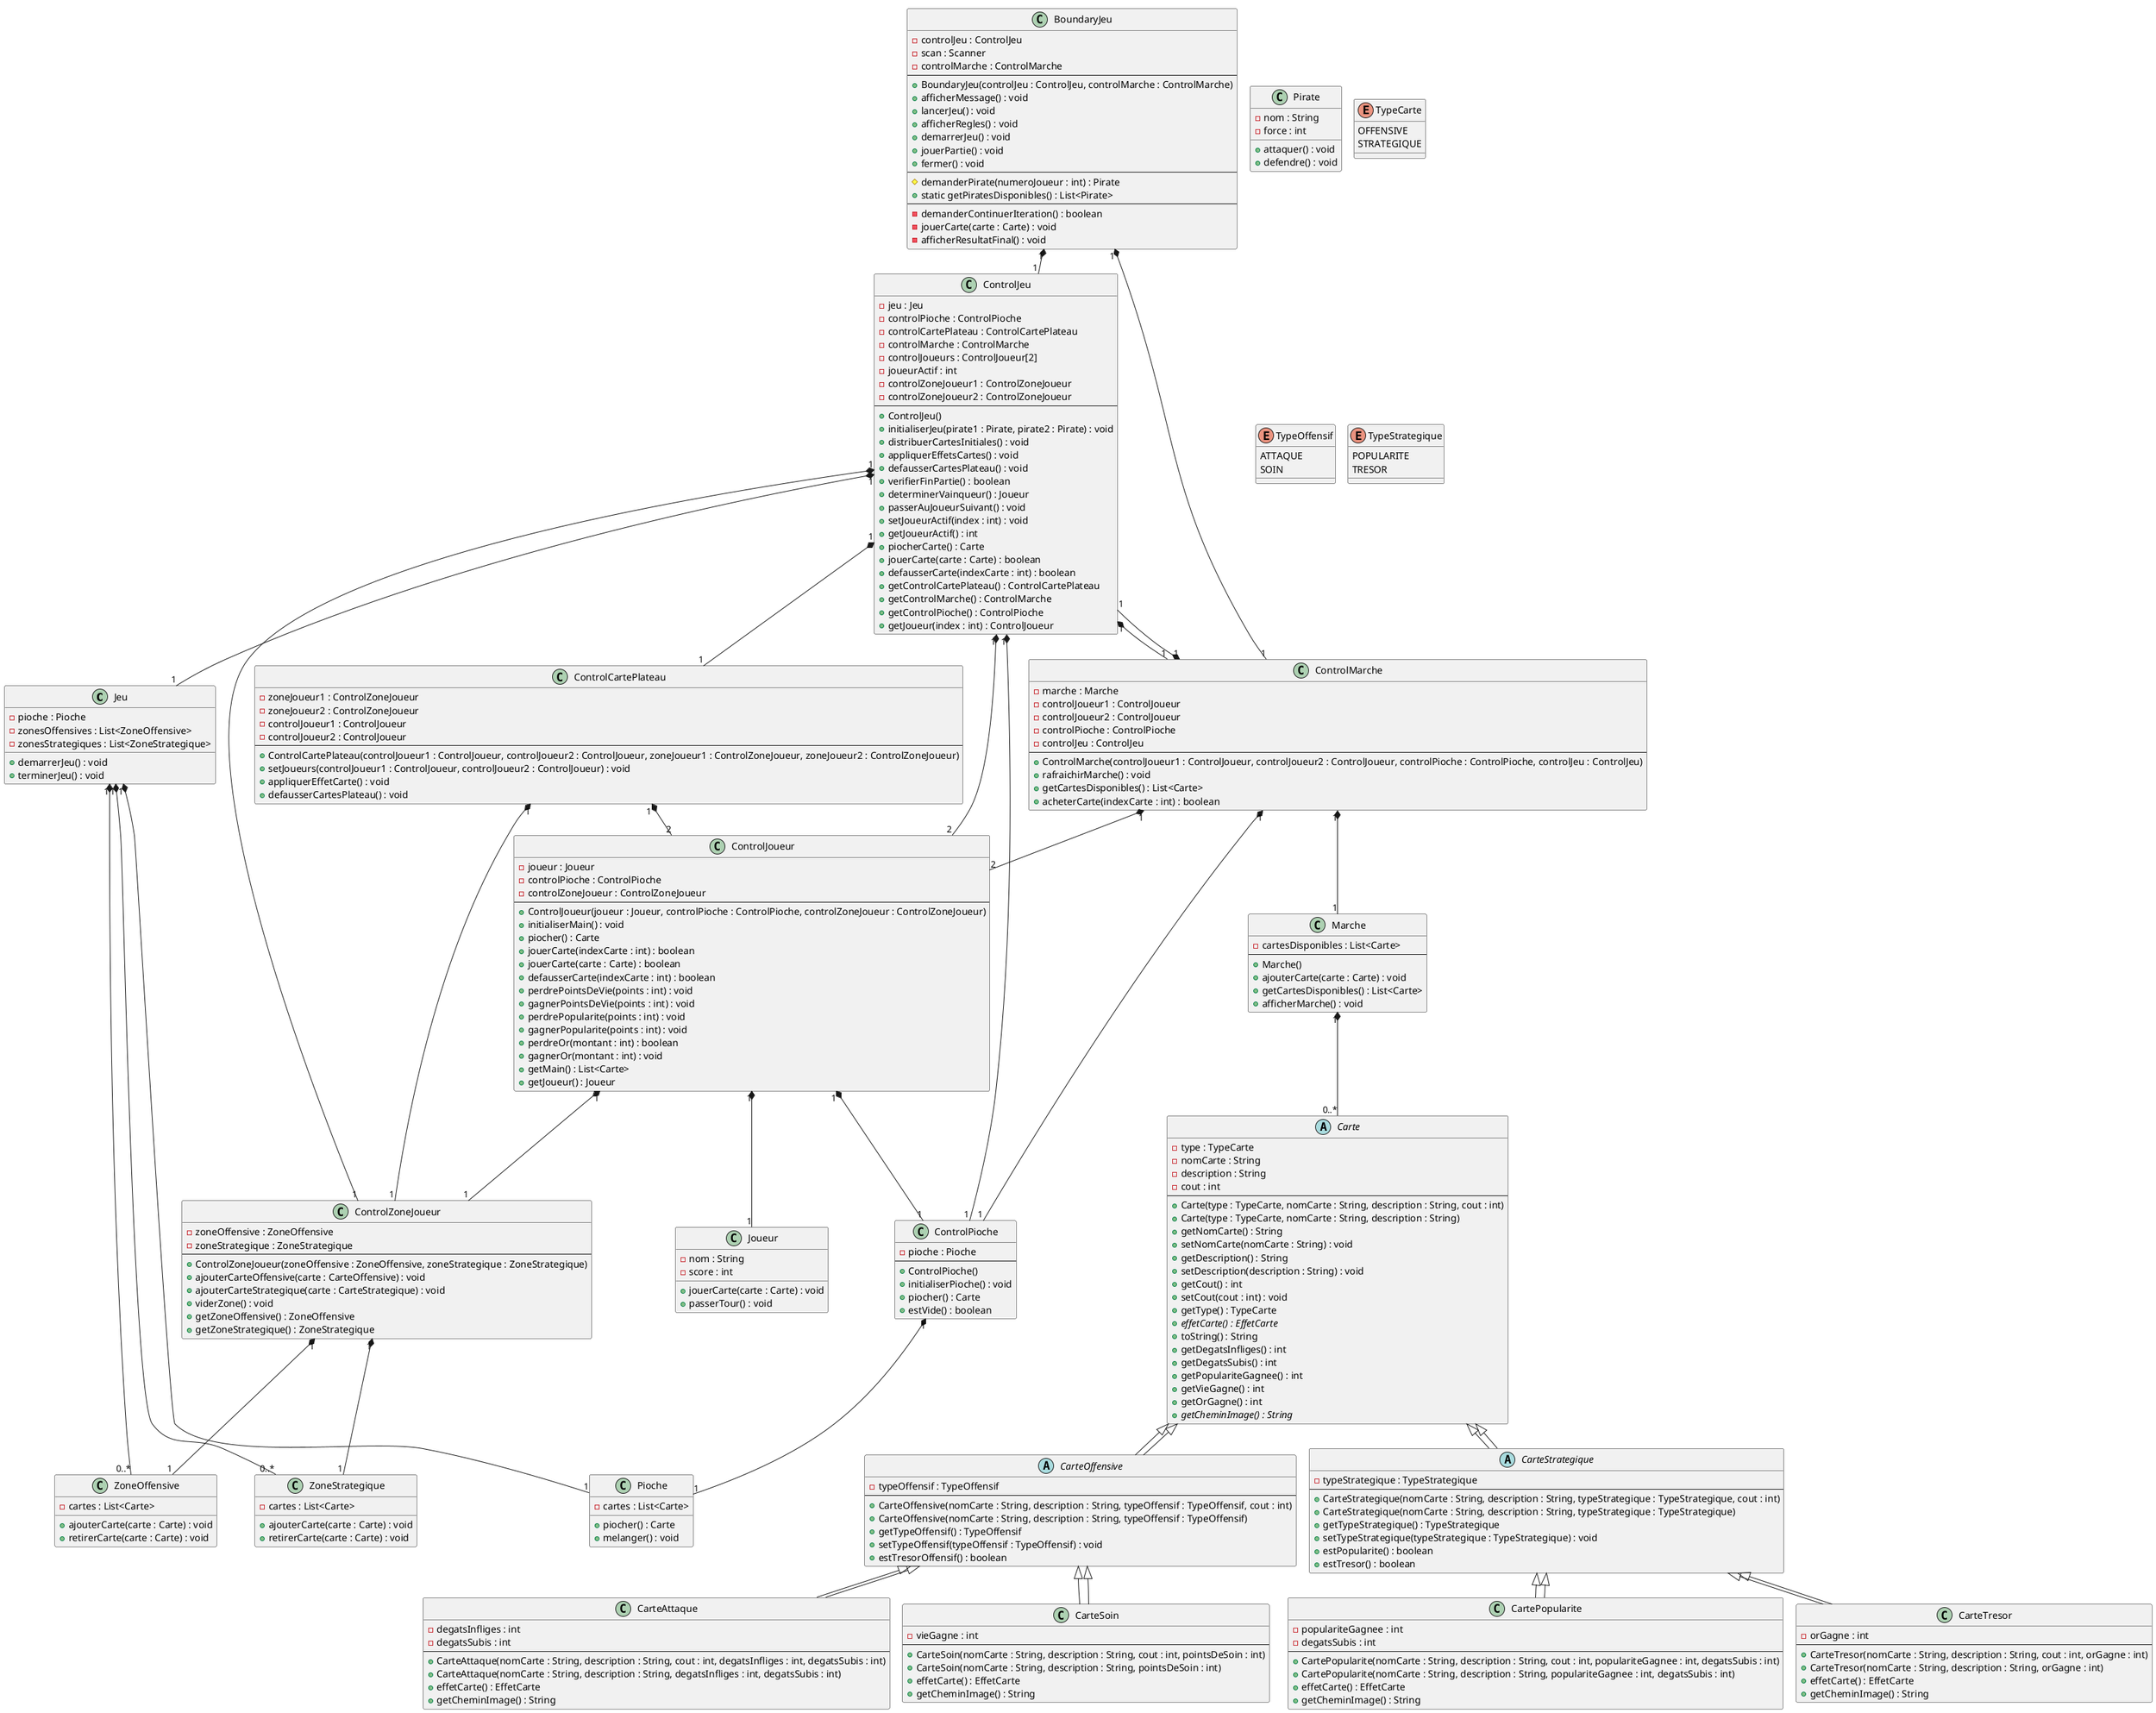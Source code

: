@startuml ProjetPirate
!pragma layout smetana

' Déclaration des classes
class Jeu {
    - pioche : Pioche
    - zonesOffensives : List<ZoneOffensive>
    - zonesStrategiques : List<ZoneStrategique>
    + demarrerJeu() : void
    + terminerJeu() : void
}

class Pioche {
    - cartes : List<Carte>
    + piocher() : Carte
    + melanger() : void
}

class ZoneOffensive {
    - cartes : List<Carte>
    + ajouterCarte(carte : Carte) : void
    + retirerCarte(carte : Carte) : void
}

class ZoneStrategique {
    - cartes : List<Carte>
    + ajouterCarte(carte : Carte) : void
    + retirerCarte(carte : Carte) : void
}

class Joueur {
    - nom : String
    - score : int
    + jouerCarte(carte : Carte) : void
    + passerTour() : void
}

class Pirate {
    - nom : String
    - force : int
    + attaquer() : void
    + defendre() : void
}

abstract class Carte {
    - type : TypeCarte
    - nomCarte : String
    - description : String
    - cout : int
    --
    + Carte(type : TypeCarte, nomCarte : String, description : String, cout : int)
    + Carte(type : TypeCarte, nomCarte : String, description : String)
    + getNomCarte() : String
    + setNomCarte(nomCarte : String) : void
    + getDescription() : String
    + setDescription(description : String) : void
    + getCout() : int
    + setCout(cout : int) : void
    + getType() : TypeCarte
    + effetCarte() : EffetCarte {abstract}
    + toString() : String
    + getDegatsInfliges() : int
    + getDegatsSubis() : int
    + getPopulariteGagnee() : int
    + getVieGagne() : int
    + getOrGagne() : int
    + getCheminImage() : String {abstract}
}

' Classe abstraite CarteOffensive
abstract class CarteOffensive extends Carte {
    - typeOffensif : TypeOffensif
    --
    + CarteOffensive(nomCarte : String, description : String, typeOffensif : TypeOffensif, cout : int)
    + CarteOffensive(nomCarte : String, description : String, typeOffensif : TypeOffensif)
    + getTypeOffensif() : TypeOffensif
    + setTypeOffensif(typeOffensif : TypeOffensif) : void
    + estTresorOffensif() : boolean
}

' Classe CarteAttaque
class CarteAttaque extends CarteOffensive {
    - degatsInfliges : int
    - degatsSubis : int
    --
    + CarteAttaque(nomCarte : String, description : String, cout : int, degatsInfliges : int, degatsSubis : int)
    + CarteAttaque(nomCarte : String, description : String, degatsInfliges : int, degatsSubis : int)
    + effetCarte() : EffetCarte
    + getCheminImage() : String
}

' Classe CarteSoin
class CarteSoin extends CarteOffensive {
    - vieGagne : int
    --
    + CarteSoin(nomCarte : String, description : String, cout : int, pointsDeSoin : int)
    + CarteSoin(nomCarte : String, description : String, pointsDeSoin : int)
    + effetCarte() : EffetCarte
    + getCheminImage() : String
}

' Classe abstraite CarteStrategique
abstract class CarteStrategique extends Carte {
    - typeStrategique : TypeStrategique
    --
    + CarteStrategique(nomCarte : String, description : String, typeStrategique : TypeStrategique, cout : int)
    + CarteStrategique(nomCarte : String, description : String, typeStrategique : TypeStrategique)
    + getTypeStrategique() : TypeStrategique
    + setTypeStrategique(typeStrategique : TypeStrategique) : void
    + estPopularite() : boolean
    + estTresor() : boolean
}

' Classe CartePopularite
class CartePopularite extends CarteStrategique {
    - populariteGagnee : int
    - degatsSubis : int
    --
    + CartePopularite(nomCarte : String, description : String, cout : int, populariteGagnee : int, degatsSubis : int)
    + CartePopularite(nomCarte : String, description : String, populariteGagnee : int, degatsSubis : int)
    + effetCarte() : EffetCarte
    + getCheminImage() : String
}

' Classe CarteTresor
class CarteTresor extends CarteStrategique {
    - orGagne : int
    --
    + CarteTresor(nomCarte : String, description : String, cout : int, orGagne : int)
    + CarteTresor(nomCarte : String, description : String, orGagne : int)
    + effetCarte() : EffetCarte
    + getCheminImage() : String
}

' Classe Marche
class Marche {
    - cartesDisponibles : List<Carte>
    --
    + Marche()
    + ajouterCarte(carte : Carte) : void
    + getCartesDisponibles() : List<Carte>
    + afficherMarche() : void
}


' Enum TypeCarte
enum TypeCarte {
    OFFENSIVE
    STRATEGIQUE
}

' Enum TypeOffensif
enum TypeOffensif {
    ATTAQUE
    SOIN
}

' Enum TypeStrategique
enum TypeStrategique {
    POPULARITE
    TRESOR
}

' Classe ControlJeu
class ControlJeu {
    - jeu : Jeu
    - controlPioche : ControlPioche
    - controlCartePlateau : ControlCartePlateau
    - controlMarche : ControlMarche
    - controlJoueurs : ControlJoueur[2]
    - joueurActif : int
    - controlZoneJoueur1 : ControlZoneJoueur
    - controlZoneJoueur2 : ControlZoneJoueur
    --
    + ControlJeu()
    + initialiserJeu(pirate1 : Pirate, pirate2 : Pirate) : void
    + distribuerCartesInitiales() : void
    + appliquerEffetsCartes() : void
    + defausserCartesPlateau() : void
    + verifierFinPartie() : boolean
    + determinerVainqueur() : Joueur
    + passerAuJoueurSuivant() : void
    + setJoueurActif(index : int) : void
    + getJoueurActif() : int
    + piocherCarte() : Carte
    + jouerCarte(carte : Carte) : boolean
    + defausserCarte(indexCarte : int) : boolean
    + getControlCartePlateau() : ControlCartePlateau
    + getControlMarche() : ControlMarche
    + getControlPioche() : ControlPioche
    + getJoueur(index : int) : ControlJoueur
}

' Classe ControlJoueur
class ControlJoueur {
    - joueur : Joueur
    - controlPioche : ControlPioche
    - controlZoneJoueur : ControlZoneJoueur
    --
    + ControlJoueur(joueur : Joueur, controlPioche : ControlPioche, controlZoneJoueur : ControlZoneJoueur)
    + initialiserMain() : void
    + piocher() : Carte
    + jouerCarte(indexCarte : int) : boolean
    + jouerCarte(carte : Carte) : boolean
    + defausserCarte(indexCarte : int) : boolean
    + perdrePointsDeVie(points : int) : void
    + gagnerPointsDeVie(points : int) : void
    + perdrePopularite(points : int) : void
    + gagnerPopularite(points : int) : void
    + perdreOr(montant : int) : boolean
    + gagnerOr(montant : int) : void
    + getMain() : List<Carte>
    + getJoueur() : Joueur
}

' Classe ControlCartePlateau
class ControlCartePlateau {
    - zoneJoueur1 : ControlZoneJoueur
    - zoneJoueur2 : ControlZoneJoueur
    - controlJoueur1 : ControlJoueur
    - controlJoueur2 : ControlJoueur
    --
    + ControlCartePlateau(controlJoueur1 : ControlJoueur, controlJoueur2 : ControlJoueur, zoneJoueur1 : ControlZoneJoueur, zoneJoueur2 : ControlZoneJoueur)
    + setJoueurs(controlJoueur1 : ControlJoueur, controlJoueur2 : ControlJoueur) : void
    + appliquerEffetCarte() : void
    + defausserCartesPlateau() : void
}

' Classe ControlMarche
class ControlMarche {
    - marche : Marche
    - controlJoueur1 : ControlJoueur
    - controlJoueur2 : ControlJoueur
    - controlPioche : ControlPioche
    - controlJeu : ControlJeu
    --
    + ControlMarche(controlJoueur1 : ControlJoueur, controlJoueur2 : ControlJoueur, controlPioche : ControlPioche, controlJeu : ControlJeu)
    + rafraichirMarche() : void
    + getCartesDisponibles() : List<Carte>
    + acheterCarte(indexCarte : int) : boolean
}

' Classe ControlPioche
class ControlPioche {
    - pioche : Pioche
    --
    + ControlPioche()
    + initialiserPioche() : void
    + piocher() : Carte
    + estVide() : boolean
}

' Classe ControlZoneJoueur
class ControlZoneJoueur {
    - zoneOffensive : ZoneOffensive
    - zoneStrategique : ZoneStrategique
    --
    + ControlZoneJoueur(zoneOffensive : ZoneOffensive, zoneStrategique : ZoneStrategique)
    + ajouterCarteOffensive(carte : CarteOffensive) : void
    + ajouterCarteStrategique(carte : CarteStrategique) : void
    + viderZone() : void
    + getZoneOffensive() : ZoneOffensive
    + getZoneStrategique() : ZoneStrategique
}

class BoundaryJeu {
    - controlJeu : ControlJeu
    - scan : Scanner
    - controlMarche : ControlMarche
    --
    + BoundaryJeu(controlJeu : ControlJeu, controlMarche : ControlMarche)
    + afficherMessage() : void
    + lancerJeu() : void
    + afficherRegles() : void
    + demarrerJeu() : void
    + jouerPartie() : void
    + fermer() : void
    --
    # demanderPirate(numeroJoueur : int) : Pirate
    + static getPiratesDisponibles() : List<Pirate>
    --
    - demanderContinuerIteration() : boolean
    - jouerCarte(carte : Carte) : void
    - afficherResultatFinal() : void
}

Jeu "1" *-- "1" Pioche
Jeu "1" *-- "0..*" ZoneOffensive
Jeu "1" *-- "0..*" ZoneStrategique

ControlJeu "1" *-- "1" Jeu
ControlJeu "1" *-- "1" ControlPioche
ControlJeu "1" *-- "1" ControlCartePlateau
ControlJeu "1" *-- "1" ControlMarche
ControlJeu "1" *-- "2" ControlJoueur
ControlJeu "1" *-- "1" ControlZoneJoueur

ControlJoueur "1" *-- "1" Joueur
ControlJoueur "1" *-- "1" ControlPioche
ControlJoueur "1" *-- "1" ControlZoneJoueur

ControlCartePlateau "1" *-- "1" ControlZoneJoueur
ControlCartePlateau "1" *-- "2" ControlJoueur

ControlMarche "1" *-- "1" Marche
ControlMarche "1" *-- "2" ControlJoueur
ControlMarche "1" *-- "1" ControlPioche
ControlMarche "1" *-- "1" ControlJeu

ControlPioche "1" *-- "1" Pioche

ControlZoneJoueur "1" *-- "1" ZoneOffensive
ControlZoneJoueur "1" *-- "1" ZoneStrategique

BoundaryJeu "1" *-- "1" ControlJeu
BoundaryJeu "1" *-- "1" ControlMarche

Carte <|-- CarteOffensive
Carte <|-- CarteStrategique
CarteOffensive <|-- CarteAttaque
CarteOffensive <|-- CarteSoin
CarteStrategique <|-- CartePopularite
CarteStrategique <|-- CarteTresor

Marche "1" *-- "0..*" Carte


@enduml